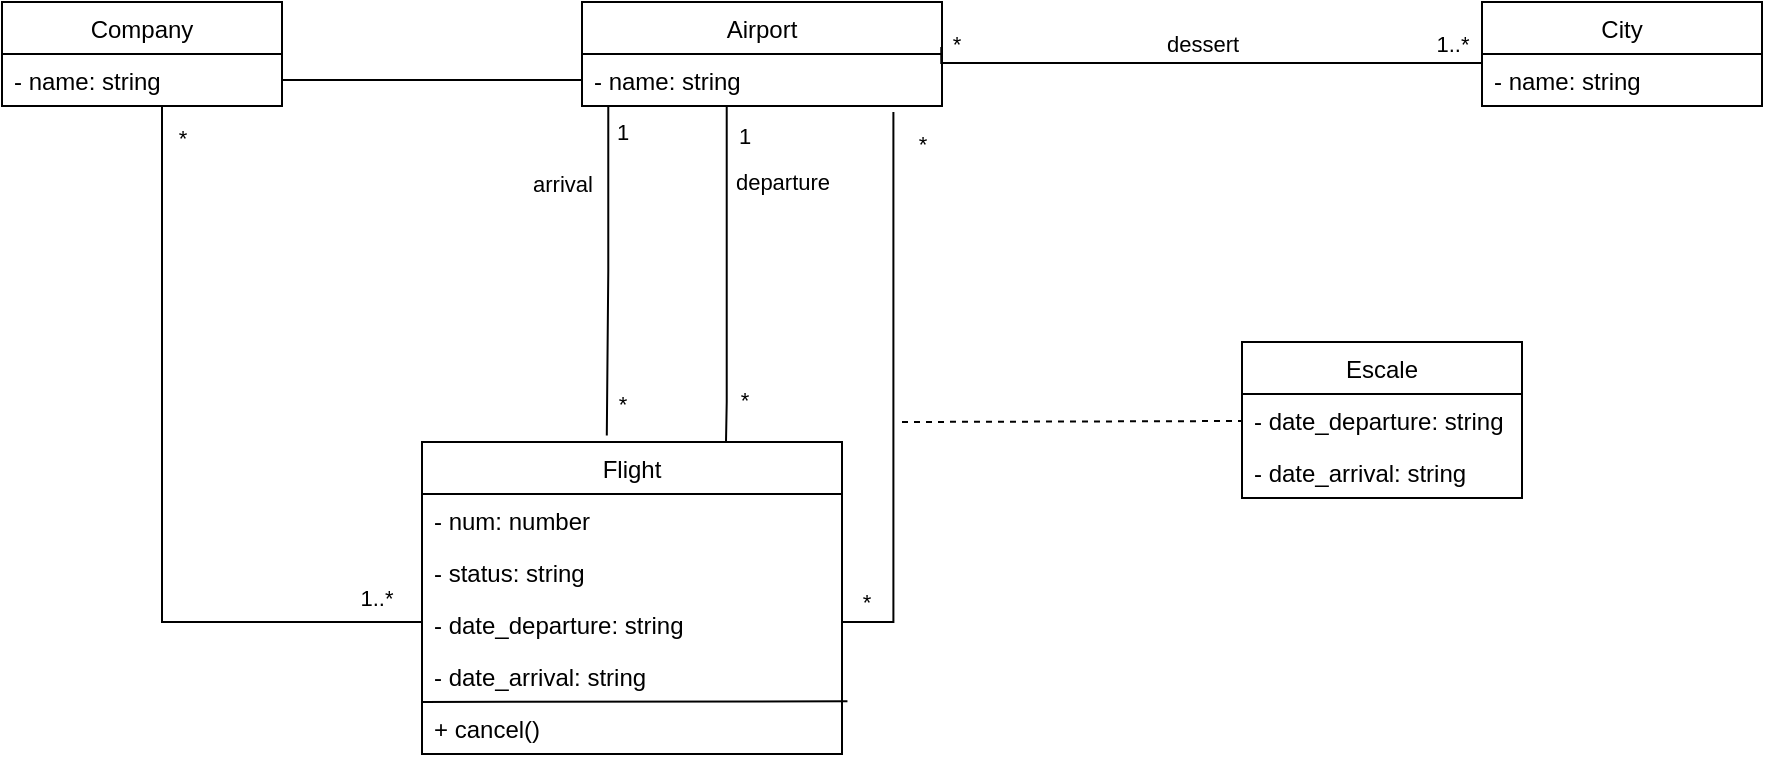 <mxfile>
    <diagram id="N87C3M3f72Ac3Vq6Abu0" name="Page-1">
        <mxGraphModel dx="2442" dy="2098" grid="1" gridSize="10" guides="1" tooltips="1" connect="1" arrows="1" fold="1" page="1" pageScale="1" pageWidth="1169" pageHeight="1654" math="0" shadow="0">
            <root>
                <mxCell id="0"/>
                <mxCell id="1" parent="0"/>
                <mxCell id="U7f2VYFQxUIDJnnJH7mu-1" value="Flight" style="swimlane;fontStyle=0;childLayout=stackLayout;horizontal=1;startSize=26;fillColor=none;horizontalStack=0;resizeParent=1;resizeParentMax=0;resizeLast=0;collapsible=1;marginBottom=0;" parent="1" vertex="1">
                    <mxGeometry x="110" y="-340" width="210" height="156" as="geometry"/>
                </mxCell>
                <mxCell id="U7f2VYFQxUIDJnnJH7mu-3" value="- num: number&#10;" style="text;strokeColor=none;fillColor=none;align=left;verticalAlign=top;spacingLeft=4;spacingRight=4;overflow=hidden;rotatable=0;points=[[0,0.5],[1,0.5]];portConstraint=eastwest;" parent="U7f2VYFQxUIDJnnJH7mu-1" vertex="1">
                    <mxGeometry y="26" width="210" height="26" as="geometry"/>
                </mxCell>
                <mxCell id="U7f2VYFQxUIDJnnJH7mu-65" value="- status: string&#10;" style="text;strokeColor=none;fillColor=none;align=left;verticalAlign=top;spacingLeft=4;spacingRight=4;overflow=hidden;rotatable=0;points=[[0,0.5],[1,0.5]];portConstraint=eastwest;" parent="U7f2VYFQxUIDJnnJH7mu-1" vertex="1">
                    <mxGeometry y="52" width="210" height="26" as="geometry"/>
                </mxCell>
                <mxCell id="U7f2VYFQxUIDJnnJH7mu-23" value="- date_departure: string" style="text;strokeColor=none;fillColor=none;align=left;verticalAlign=top;spacingLeft=4;spacingRight=4;overflow=hidden;rotatable=0;points=[[0,0.5],[1,0.5]];portConstraint=eastwest;" parent="U7f2VYFQxUIDJnnJH7mu-1" vertex="1">
                    <mxGeometry y="78" width="210" height="26" as="geometry"/>
                </mxCell>
                <mxCell id="U7f2VYFQxUIDJnnJH7mu-24" value="- date_arrival: string" style="text;strokeColor=none;fillColor=none;align=left;verticalAlign=top;spacingLeft=4;spacingRight=4;overflow=hidden;rotatable=0;points=[[0,0.5],[1,0.5]];portConstraint=eastwest;" parent="U7f2VYFQxUIDJnnJH7mu-1" vertex="1">
                    <mxGeometry y="104" width="210" height="26" as="geometry"/>
                </mxCell>
                <mxCell id="U7f2VYFQxUIDJnnJH7mu-43" value="" style="edgeStyle=elbowEdgeStyle;html=1;endArrow=none;elbow=vertical;rounded=0;exitX=0;exitY=0;exitDx=0;exitDy=0;exitPerimeter=0;entryX=1.013;entryY=-0.013;entryDx=0;entryDy=0;entryPerimeter=0;" parent="U7f2VYFQxUIDJnnJH7mu-1" source="U7f2VYFQxUIDJnnJH7mu-36" target="U7f2VYFQxUIDJnnJH7mu-36" edge="1">
                    <mxGeometry width="160" relative="1" as="geometry">
                        <mxPoint x="20" y="130.33" as="sourcePoint"/>
                        <mxPoint x="180" y="130.33" as="targetPoint"/>
                    </mxGeometry>
                </mxCell>
                <mxCell id="U7f2VYFQxUIDJnnJH7mu-36" value="+ cancel()" style="text;strokeColor=none;fillColor=none;align=left;verticalAlign=top;spacingLeft=4;spacingRight=4;overflow=hidden;rotatable=0;points=[[0,0.5],[1,0.5]];portConstraint=eastwest;" parent="U7f2VYFQxUIDJnnJH7mu-1" vertex="1">
                    <mxGeometry y="130" width="210" height="26" as="geometry"/>
                </mxCell>
                <mxCell id="U7f2VYFQxUIDJnnJH7mu-5" value="City" style="swimlane;fontStyle=0;childLayout=stackLayout;horizontal=1;startSize=26;fillColor=none;horizontalStack=0;resizeParent=1;resizeParentMax=0;resizeLast=0;collapsible=1;marginBottom=0;" parent="1" vertex="1">
                    <mxGeometry x="640" y="-560" width="140" height="52" as="geometry"/>
                </mxCell>
                <mxCell id="U7f2VYFQxUIDJnnJH7mu-6" value="- name: string" style="text;strokeColor=none;fillColor=none;align=left;verticalAlign=top;spacingLeft=4;spacingRight=4;overflow=hidden;rotatable=0;points=[[0,0.5],[1,0.5]];portConstraint=eastwest;" parent="U7f2VYFQxUIDJnnJH7mu-5" vertex="1">
                    <mxGeometry y="26" width="140" height="26" as="geometry"/>
                </mxCell>
                <mxCell id="U7f2VYFQxUIDJnnJH7mu-9" value="Airport" style="swimlane;fontStyle=0;childLayout=stackLayout;horizontal=1;startSize=26;fillColor=none;horizontalStack=0;resizeParent=1;resizeParentMax=0;resizeLast=0;collapsible=1;marginBottom=0;" parent="1" vertex="1">
                    <mxGeometry x="190" y="-560" width="180" height="52" as="geometry"/>
                </mxCell>
                <mxCell id="U7f2VYFQxUIDJnnJH7mu-10" value="- name: string" style="text;strokeColor=none;fillColor=none;align=left;verticalAlign=top;spacingLeft=4;spacingRight=4;overflow=hidden;rotatable=0;points=[[0,0.5],[1,0.5]];portConstraint=eastwest;" parent="U7f2VYFQxUIDJnnJH7mu-9" vertex="1">
                    <mxGeometry y="26" width="180" height="26" as="geometry"/>
                </mxCell>
                <mxCell id="U7f2VYFQxUIDJnnJH7mu-13" value="Company" style="swimlane;fontStyle=0;childLayout=stackLayout;horizontal=1;startSize=26;fillColor=none;horizontalStack=0;resizeParent=1;resizeParentMax=0;resizeLast=0;collapsible=1;marginBottom=0;" parent="1" vertex="1">
                    <mxGeometry x="-100" y="-560" width="140" height="52" as="geometry"/>
                </mxCell>
                <mxCell id="U7f2VYFQxUIDJnnJH7mu-14" value="- name: string" style="text;strokeColor=none;fillColor=none;align=left;verticalAlign=top;spacingLeft=4;spacingRight=4;overflow=hidden;rotatable=0;points=[[0,0.5],[1,0.5]];portConstraint=eastwest;" parent="U7f2VYFQxUIDJnnJH7mu-13" vertex="1">
                    <mxGeometry y="26" width="140" height="26" as="geometry"/>
                </mxCell>
                <mxCell id="U7f2VYFQxUIDJnnJH7mu-20" value="" style="edgeStyle=elbowEdgeStyle;html=1;endArrow=none;elbow=vertical;rounded=0;startArrow=none;startFill=0;entryX=0;entryY=0.5;entryDx=0;entryDy=0;" parent="1" source="U7f2VYFQxUIDJnnJH7mu-14" target="U7f2VYFQxUIDJnnJH7mu-23" edge="1">
                    <mxGeometry width="160" relative="1" as="geometry">
                        <mxPoint x="220" y="-169.992" as="sourcePoint"/>
                        <mxPoint x="479" y="-160" as="targetPoint"/>
                        <Array as="points">
                            <mxPoint x="-20" y="-250"/>
                        </Array>
                    </mxGeometry>
                </mxCell>
                <mxCell id="U7f2VYFQxUIDJnnJH7mu-22" value="1..*" style="edgeLabel;html=1;align=center;verticalAlign=middle;resizable=0;points=[];" parent="U7f2VYFQxUIDJnnJH7mu-20" vertex="1" connectable="0">
                    <mxGeometry x="0.654" y="-3" relative="1" as="geometry">
                        <mxPoint x="43" y="-15" as="offset"/>
                    </mxGeometry>
                </mxCell>
                <mxCell id="3" value="*" style="edgeLabel;html=1;align=center;verticalAlign=middle;resizable=0;points=[];" vertex="1" connectable="0" parent="U7f2VYFQxUIDJnnJH7mu-20">
                    <mxGeometry x="-0.912" y="1" relative="1" as="geometry">
                        <mxPoint x="9" y="-1" as="offset"/>
                    </mxGeometry>
                </mxCell>
                <mxCell id="U7f2VYFQxUIDJnnJH7mu-28" value="" style="edgeStyle=elbowEdgeStyle;html=1;endArrow=none;elbow=vertical;rounded=0;startArrow=none;startFill=0;exitX=0;exitY=0.5;exitDx=0;exitDy=0;" parent="1" source="U7f2VYFQxUIDJnnJH7mu-10" target="U7f2VYFQxUIDJnnJH7mu-13" edge="1">
                    <mxGeometry width="160" relative="1" as="geometry">
                        <mxPoint x="180" y="-360" as="sourcePoint"/>
                        <mxPoint x="540" y="-270" as="targetPoint"/>
                    </mxGeometry>
                </mxCell>
                <mxCell id="U7f2VYFQxUIDJnnJH7mu-29" value="Escale" style="swimlane;fontStyle=0;childLayout=stackLayout;horizontal=1;startSize=26;fillColor=none;horizontalStack=0;resizeParent=1;resizeParentMax=0;resizeLast=0;collapsible=1;marginBottom=0;" parent="1" vertex="1">
                    <mxGeometry x="520" y="-390" width="140" height="78" as="geometry"/>
                </mxCell>
                <mxCell id="U7f2VYFQxUIDJnnJH7mu-30" value="- date_departure: string" style="text;strokeColor=none;fillColor=none;align=left;verticalAlign=top;spacingLeft=4;spacingRight=4;overflow=hidden;rotatable=0;points=[[0,0.5],[1,0.5]];portConstraint=eastwest;" parent="U7f2VYFQxUIDJnnJH7mu-29" vertex="1">
                    <mxGeometry y="26" width="140" height="26" as="geometry"/>
                </mxCell>
                <mxCell id="U7f2VYFQxUIDJnnJH7mu-31" value="- date_arrival: string" style="text;strokeColor=none;fillColor=none;align=left;verticalAlign=top;spacingLeft=4;spacingRight=4;overflow=hidden;rotatable=0;points=[[0,0.5],[1,0.5]];portConstraint=eastwest;" parent="U7f2VYFQxUIDJnnJH7mu-29" vertex="1">
                    <mxGeometry y="52" width="140" height="26" as="geometry"/>
                </mxCell>
                <mxCell id="U7f2VYFQxUIDJnnJH7mu-46" value="" style="edgeStyle=elbowEdgeStyle;html=1;endArrow=none;elbow=vertical;rounded=0;exitX=0.865;exitY=1.115;exitDx=0;exitDy=0;exitPerimeter=0;" parent="1" source="U7f2VYFQxUIDJnnJH7mu-10" target="U7f2VYFQxUIDJnnJH7mu-1" edge="1">
                    <mxGeometry width="160" relative="1" as="geometry">
                        <mxPoint x="530" y="-270" as="sourcePoint"/>
                        <mxPoint x="600" y="-250" as="targetPoint"/>
                        <Array as="points">
                            <mxPoint x="370" y="-250"/>
                        </Array>
                    </mxGeometry>
                </mxCell>
                <mxCell id="U7f2VYFQxUIDJnnJH7mu-47" value="departure" style="edgeLabel;html=1;align=center;verticalAlign=middle;resizable=0;points=[];" parent="U7f2VYFQxUIDJnnJH7mu-46" vertex="1" connectable="0">
                    <mxGeometry x="-0.914" relative="1" as="geometry">
                        <mxPoint x="-56" y="23" as="offset"/>
                    </mxGeometry>
                </mxCell>
                <mxCell id="U7f2VYFQxUIDJnnJH7mu-63" value="*" style="edgeLabel;html=1;align=center;verticalAlign=middle;resizable=0;points=[];" parent="U7f2VYFQxUIDJnnJH7mu-46" vertex="1" connectable="0">
                    <mxGeometry x="-0.889" y="2" relative="1" as="geometry">
                        <mxPoint x="12" as="offset"/>
                    </mxGeometry>
                </mxCell>
                <mxCell id="U7f2VYFQxUIDJnnJH7mu-64" value="*" style="edgeLabel;html=1;align=center;verticalAlign=middle;resizable=0;points=[];" parent="U7f2VYFQxUIDJnnJH7mu-46" vertex="1" connectable="0">
                    <mxGeometry x="0.915" y="-1" relative="1" as="geometry">
                        <mxPoint y="-9" as="offset"/>
                    </mxGeometry>
                </mxCell>
                <mxCell id="U7f2VYFQxUIDJnnJH7mu-48" value="" style="edgeStyle=elbowEdgeStyle;html=1;endArrow=none;elbow=vertical;rounded=0;exitX=0.073;exitY=1.019;exitDx=0;exitDy=0;exitPerimeter=0;entryX=0.44;entryY=-0.021;entryDx=0;entryDy=0;entryPerimeter=0;" parent="1" source="U7f2VYFQxUIDJnnJH7mu-10" target="U7f2VYFQxUIDJnnJH7mu-1" edge="1">
                    <mxGeometry width="160" relative="1" as="geometry">
                        <mxPoint x="530" y="-270" as="sourcePoint"/>
                        <mxPoint x="203" y="-350" as="targetPoint"/>
                        <Array as="points"/>
                    </mxGeometry>
                </mxCell>
                <mxCell id="U7f2VYFQxUIDJnnJH7mu-49" value="arrival" style="edgeLabel;html=1;align=center;verticalAlign=middle;resizable=0;points=[];" parent="U7f2VYFQxUIDJnnJH7mu-48" vertex="1" connectable="0">
                    <mxGeometry x="-0.938" relative="1" as="geometry">
                        <mxPoint x="-23" y="33" as="offset"/>
                    </mxGeometry>
                </mxCell>
                <mxCell id="U7f2VYFQxUIDJnnJH7mu-59" value="*" style="edgeLabel;html=1;align=center;verticalAlign=middle;resizable=0;points=[];" parent="U7f2VYFQxUIDJnnJH7mu-48" vertex="1" connectable="0">
                    <mxGeometry x="-0.817" y="-2" relative="1" as="geometry">
                        <mxPoint x="9" y="133" as="offset"/>
                    </mxGeometry>
                </mxCell>
                <mxCell id="U7f2VYFQxUIDJnnJH7mu-62" value="1" style="edgeLabel;html=1;align=center;verticalAlign=middle;resizable=0;points=[];" parent="U7f2VYFQxUIDJnnJH7mu-48" vertex="1" connectable="0">
                    <mxGeometry x="-0.849" y="-1" relative="1" as="geometry">
                        <mxPoint x="8" as="offset"/>
                    </mxGeometry>
                </mxCell>
                <mxCell id="U7f2VYFQxUIDJnnJH7mu-50" value="" style="edgeStyle=elbowEdgeStyle;html=1;endArrow=none;elbow=vertical;rounded=0;exitX=0.998;exitY=-0.135;exitDx=0;exitDy=0;exitPerimeter=0;entryX=0;entryY=0.5;entryDx=0;entryDy=0;" parent="1" source="U7f2VYFQxUIDJnnJH7mu-10" target="U7f2VYFQxUIDJnnJH7mu-6" edge="1">
                    <mxGeometry width="160" relative="1" as="geometry">
                        <mxPoint x="370" y="-474.42" as="sourcePoint"/>
                        <mxPoint x="530" y="-474.42" as="targetPoint"/>
                    </mxGeometry>
                </mxCell>
                <mxCell id="U7f2VYFQxUIDJnnJH7mu-56" value="dessert" style="edgeLabel;html=1;align=center;verticalAlign=middle;resizable=0;points=[];" parent="U7f2VYFQxUIDJnnJH7mu-50" vertex="1" connectable="0">
                    <mxGeometry x="-0.107" y="-1" relative="1" as="geometry">
                        <mxPoint x="10" y="-11" as="offset"/>
                    </mxGeometry>
                </mxCell>
                <mxCell id="U7f2VYFQxUIDJnnJH7mu-57" value="&lt;div&gt;1..*&lt;/div&gt;" style="edgeLabel;html=1;align=center;verticalAlign=middle;resizable=0;points=[];" parent="U7f2VYFQxUIDJnnJH7mu-50" vertex="1" connectable="0">
                    <mxGeometry x="0.832" y="2" relative="1" as="geometry">
                        <mxPoint y="-8" as="offset"/>
                    </mxGeometry>
                </mxCell>
                <mxCell id="U7f2VYFQxUIDJnnJH7mu-58" value="*" style="edgeLabel;html=1;align=center;verticalAlign=middle;resizable=0;points=[];" parent="U7f2VYFQxUIDJnnJH7mu-50" vertex="1" connectable="0">
                    <mxGeometry x="-0.896" y="1" relative="1" as="geometry">
                        <mxPoint y="-9" as="offset"/>
                    </mxGeometry>
                </mxCell>
                <mxCell id="U7f2VYFQxUIDJnnJH7mu-51" value="" style="edgeStyle=elbowEdgeStyle;html=1;endArrow=none;elbow=vertical;rounded=0;exitX=0.402;exitY=0.987;exitDx=0;exitDy=0;exitPerimeter=0;" parent="1" source="U7f2VYFQxUIDJnnJH7mu-10" edge="1">
                    <mxGeometry width="160" relative="1" as="geometry">
                        <mxPoint x="330" y="-440" as="sourcePoint"/>
                        <mxPoint x="262" y="-340" as="targetPoint"/>
                        <Array as="points">
                            <mxPoint x="268" y="-360"/>
                            <mxPoint x="260" y="-390"/>
                            <mxPoint x="270" y="-430"/>
                            <mxPoint x="530" y="-410"/>
                        </Array>
                    </mxGeometry>
                </mxCell>
                <mxCell id="U7f2VYFQxUIDJnnJH7mu-60" value="*" style="edgeLabel;html=1;align=center;verticalAlign=middle;resizable=0;points=[];" parent="U7f2VYFQxUIDJnnJH7mu-51" vertex="1" connectable="0">
                    <mxGeometry x="-0.874" y="2" relative="1" as="geometry">
                        <mxPoint x="6" y="137" as="offset"/>
                    </mxGeometry>
                </mxCell>
                <mxCell id="U7f2VYFQxUIDJnnJH7mu-61" value="1" style="edgeLabel;html=1;align=center;verticalAlign=middle;resizable=0;points=[];" parent="U7f2VYFQxUIDJnnJH7mu-51" vertex="1" connectable="0">
                    <mxGeometry x="-0.821" y="-2" relative="1" as="geometry">
                        <mxPoint x="10" as="offset"/>
                    </mxGeometry>
                </mxCell>
                <mxCell id="U7f2VYFQxUIDJnnJH7mu-52" value="" style="edgeStyle=elbowEdgeStyle;html=1;endArrow=none;elbow=vertical;rounded=0;entryX=0;entryY=0.5;entryDx=0;entryDy=0;dashed=1;" parent="1" target="U7f2VYFQxUIDJnnJH7mu-30" edge="1">
                    <mxGeometry width="100" height="75" relative="1" as="geometry">
                        <mxPoint x="350" y="-350" as="sourcePoint"/>
                        <mxPoint x="660" y="-310" as="targetPoint"/>
                    </mxGeometry>
                </mxCell>
            </root>
        </mxGraphModel>
    </diagram>
</mxfile>